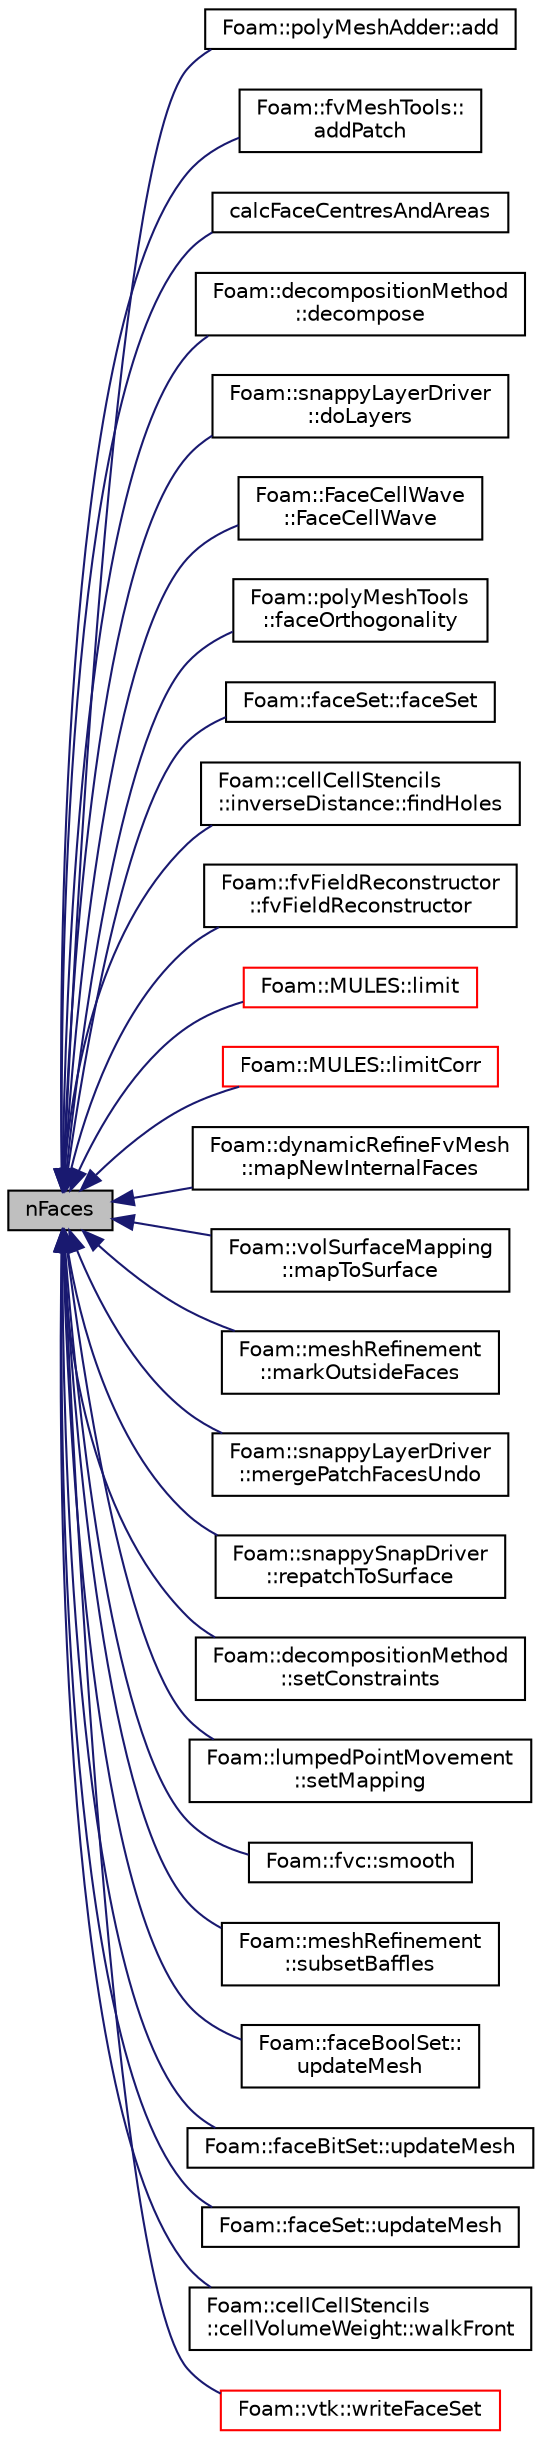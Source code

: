 digraph "nFaces"
{
  bgcolor="transparent";
  edge [fontname="Helvetica",fontsize="10",labelfontname="Helvetica",labelfontsize="10"];
  node [fontname="Helvetica",fontsize="10",shape=record];
  rankdir="LR";
  Node1 [label="nFaces",height=0.2,width=0.4,color="black", fillcolor="grey75", style="filled" fontcolor="black"];
  Node1 -> Node2 [dir="back",color="midnightblue",fontsize="10",style="solid",fontname="Helvetica"];
  Node2 [label="Foam::polyMeshAdder::add",height=0.2,width=0.4,color="black",URL="$classFoam_1_1polyMeshAdder.html#a24c9d73a4265ffdfd8fd7fc1c73a1cdc",tooltip="Add two polyMeshes. Returns new polyMesh and map construct. "];
  Node1 -> Node3 [dir="back",color="midnightblue",fontsize="10",style="solid",fontname="Helvetica"];
  Node3 [label="Foam::fvMeshTools::\laddPatch",height=0.2,width=0.4,color="black",URL="$classFoam_1_1fvMeshTools.html#a590f160ae7ad17fa6394045ac077b9bf",tooltip="Add patch. Inserts patch before all processor patches. "];
  Node1 -> Node4 [dir="back",color="midnightblue",fontsize="10",style="solid",fontname="Helvetica"];
  Node4 [label="calcFaceCentresAndAreas",height=0.2,width=0.4,color="black",URL="$classFoam_1_1primitiveMesh.html#af5c1e7c6991333d32c7e4170f60ad50f",tooltip="Calculate face centres and areas. "];
  Node1 -> Node5 [dir="back",color="midnightblue",fontsize="10",style="solid",fontname="Helvetica"];
  Node5 [label="Foam::decompositionMethod\l::decompose",height=0.2,width=0.4,color="black",URL="$classFoam_1_1decompositionMethod.html#a60c75ce7fedd00f53318a801b59e87a8"];
  Node1 -> Node6 [dir="back",color="midnightblue",fontsize="10",style="solid",fontname="Helvetica"];
  Node6 [label="Foam::snappyLayerDriver\l::doLayers",height=0.2,width=0.4,color="black",URL="$classFoam_1_1snappyLayerDriver.html#ab5d22de610634a4b1d7160dc1fcbe731",tooltip="Add layers according to the dictionary settings. "];
  Node1 -> Node7 [dir="back",color="midnightblue",fontsize="10",style="solid",fontname="Helvetica"];
  Node7 [label="Foam::FaceCellWave\l::FaceCellWave",height=0.2,width=0.4,color="black",URL="$classFoam_1_1FaceCellWave.html#ac171307f281ef41f2fff999871486e6c",tooltip="Construct from mesh. Use setFaceInfo and iterate() to do actual calculation. "];
  Node1 -> Node8 [dir="back",color="midnightblue",fontsize="10",style="solid",fontname="Helvetica"];
  Node8 [label="Foam::polyMeshTools\l::faceOrthogonality",height=0.2,width=0.4,color="black",URL="$classFoam_1_1polyMeshTools.html#a1880e9d41ec6aba8b237d6ef3524d8b3",tooltip="Generate orthogonality field. (1 for fully orthogonal, &lt; 1 for. "];
  Node1 -> Node9 [dir="back",color="midnightblue",fontsize="10",style="solid",fontname="Helvetica"];
  Node9 [label="Foam::faceSet::faceSet",height=0.2,width=0.4,color="black",URL="$classFoam_1_1faceSet.html#a192b876680a9e67bbd0b18adc7c8ba82",tooltip="Construct empty with initial size for labelHashSet. "];
  Node1 -> Node10 [dir="back",color="midnightblue",fontsize="10",style="solid",fontname="Helvetica"];
  Node10 [label="Foam::cellCellStencils\l::inverseDistance::findHoles",height=0.2,width=0.4,color="black",URL="$classFoam_1_1cellCellStencils_1_1inverseDistance.html#a18951bb7b217095f3907df53f16e7c73",tooltip="Do flood filling to detect unreachable (from patches) sections. "];
  Node1 -> Node11 [dir="back",color="midnightblue",fontsize="10",style="solid",fontname="Helvetica"];
  Node11 [label="Foam::fvFieldReconstructor\l::fvFieldReconstructor",height=0.2,width=0.4,color="black",URL="$classFoam_1_1fvFieldReconstructor.html#ade35d7248ec8faa8abad04eefbc4261d",tooltip="Construct from components. "];
  Node1 -> Node12 [dir="back",color="midnightblue",fontsize="10",style="solid",fontname="Helvetica"];
  Node12 [label="Foam::MULES::limit",height=0.2,width=0.4,color="red",URL="$namespaceFoam_1_1MULES.html#a71d1731d21977db75d5f9bf2e880775f"];
  Node1 -> Node13 [dir="back",color="midnightblue",fontsize="10",style="solid",fontname="Helvetica"];
  Node13 [label="Foam::MULES::limitCorr",height=0.2,width=0.4,color="red",URL="$namespaceFoam_1_1MULES.html#ac81c43eb6f670b9f50a4346d25cb01be"];
  Node1 -> Node14 [dir="back",color="midnightblue",fontsize="10",style="solid",fontname="Helvetica"];
  Node14 [label="Foam::dynamicRefineFvMesh\l::mapNewInternalFaces",height=0.2,width=0.4,color="black",URL="$classFoam_1_1dynamicRefineFvMesh.html#a3ff19d9b4928097cda95bb4bde552c97",tooltip="Map single non-flux surface&lt;Type&gt;Field. "];
  Node1 -> Node15 [dir="back",color="midnightblue",fontsize="10",style="solid",fontname="Helvetica"];
  Node15 [label="Foam::volSurfaceMapping\l::mapToSurface",height=0.2,width=0.4,color="black",URL="$classFoam_1_1volSurfaceMapping.html#a742264d98c45db102eb8549c81179b3c"];
  Node1 -> Node16 [dir="back",color="midnightblue",fontsize="10",style="solid",fontname="Helvetica"];
  Node16 [label="Foam::meshRefinement\l::markOutsideFaces",height=0.2,width=0.4,color="black",URL="$classFoam_1_1meshRefinement.html#a44a06ceca34c2498af032c133d549c7d",tooltip="Mark faces on interface between set and rest. "];
  Node1 -> Node17 [dir="back",color="midnightblue",fontsize="10",style="solid",fontname="Helvetica"];
  Node17 [label="Foam::snappyLayerDriver\l::mergePatchFacesUndo",height=0.2,width=0.4,color="black",URL="$classFoam_1_1snappyLayerDriver.html#aa565e230938f5df3de8ccd3e14c39da8",tooltip="Merge patch faces on same cell. "];
  Node1 -> Node18 [dir="back",color="midnightblue",fontsize="10",style="solid",fontname="Helvetica"];
  Node18 [label="Foam::snappySnapDriver\l::repatchToSurface",height=0.2,width=0.4,color="black",URL="$classFoam_1_1snappySnapDriver.html#abf0c9c836463b6164ef331dce238b2fa",tooltip="Repatch faces according to surface nearest the face centre. "];
  Node1 -> Node19 [dir="back",color="midnightblue",fontsize="10",style="solid",fontname="Helvetica"];
  Node19 [label="Foam::decompositionMethod\l::setConstraints",height=0.2,width=0.4,color="black",URL="$classFoam_1_1decompositionMethod.html#a84987caf26965182044fc55698662258",tooltip="Helper: extract constraints: "];
  Node1 -> Node20 [dir="back",color="midnightblue",fontsize="10",style="solid",fontname="Helvetica"];
  Node20 [label="Foam::lumpedPointMovement\l::setMapping",height=0.2,width=0.4,color="black",URL="$classFoam_1_1lumpedPointMovement.html#aa6801eb1ec408334bbe30945511a12e6",tooltip="Define the pressure-zones mapping for faces in the specified. "];
  Node1 -> Node21 [dir="back",color="midnightblue",fontsize="10",style="solid",fontname="Helvetica"];
  Node21 [label="Foam::fvc::smooth",height=0.2,width=0.4,color="black",URL="$namespaceFoam_1_1fvc.html#a417a555eb3108fd8d6c41c0aec39a633"];
  Node1 -> Node22 [dir="back",color="midnightblue",fontsize="10",style="solid",fontname="Helvetica"];
  Node22 [label="Foam::meshRefinement\l::subsetBaffles",height=0.2,width=0.4,color="black",URL="$classFoam_1_1meshRefinement.html#a3627b69a66e2af8c2a58d02964a1197f",tooltip="Subset baffles according to zones. "];
  Node1 -> Node23 [dir="back",color="midnightblue",fontsize="10",style="solid",fontname="Helvetica"];
  Node23 [label="Foam::faceBoolSet::\lupdateMesh",height=0.2,width=0.4,color="black",URL="$classFoam_1_1faceBoolSet.html#ac7d581e56f61ad4d997421e3a7470d42",tooltip="Update any stored data for new labels. "];
  Node1 -> Node24 [dir="back",color="midnightblue",fontsize="10",style="solid",fontname="Helvetica"];
  Node24 [label="Foam::faceBitSet::updateMesh",height=0.2,width=0.4,color="black",URL="$classFoam_1_1faceBitSet.html#ac7d581e56f61ad4d997421e3a7470d42",tooltip="Update any stored data for new labels. "];
  Node1 -> Node25 [dir="back",color="midnightblue",fontsize="10",style="solid",fontname="Helvetica"];
  Node25 [label="Foam::faceSet::updateMesh",height=0.2,width=0.4,color="black",URL="$classFoam_1_1faceSet.html#ac7d581e56f61ad4d997421e3a7470d42",tooltip="Update any stored data for new labels. "];
  Node1 -> Node26 [dir="back",color="midnightblue",fontsize="10",style="solid",fontname="Helvetica"];
  Node26 [label="Foam::cellCellStencils\l::cellVolumeWeight::walkFront",height=0.2,width=0.4,color="black",URL="$classFoam_1_1cellCellStencils_1_1cellVolumeWeight.html#a533ac3097eaec646e4e1e46c25c9443e"];
  Node1 -> Node27 [dir="back",color="midnightblue",fontsize="10",style="solid",fontname="Helvetica"];
  Node27 [label="Foam::vtk::writeFaceSet",height=0.2,width=0.4,color="red",URL="$namespaceFoam_1_1vtk.html#acc1a7e7ac409a2bf4be571cfb6e59d2f",tooltip="Write faceSet as VTK polydata file. "];
}
